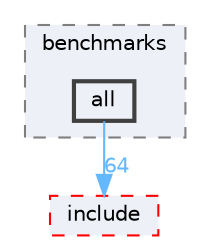 digraph "external/reflect-cpp/benchmarks/all"
{
 // LATEX_PDF_SIZE
  bgcolor="transparent";
  edge [fontname=Helvetica,fontsize=10,labelfontname=Helvetica,labelfontsize=10];
  node [fontname=Helvetica,fontsize=10,shape=box,height=0.2,width=0.4];
  compound=true
  subgraph clusterdir_17b3c94f839c7491730765e846979a5b {
    graph [ bgcolor="#edf0f7", pencolor="grey50", label="benchmarks", fontname=Helvetica,fontsize=10 style="filled,dashed", URL="dir_17b3c94f839c7491730765e846979a5b.html",tooltip=""]
  dir_afd327ac50190181c362431514130030 [label="all", fillcolor="#edf0f7", color="grey25", style="filled,bold", URL="dir_afd327ac50190181c362431514130030.html",tooltip=""];
  }
  dir_52db5b9842da2a9d3126408803d2a092 [label="include", fillcolor="#edf0f7", color="red", style="filled,dashed", URL="dir_52db5b9842da2a9d3126408803d2a092.html",tooltip=""];
  dir_afd327ac50190181c362431514130030->dir_52db5b9842da2a9d3126408803d2a092 [headlabel="64", labeldistance=1.5 headhref="dir_000024_000385.html" href="dir_000024_000385.html" color="steelblue1" fontcolor="steelblue1"];
}
